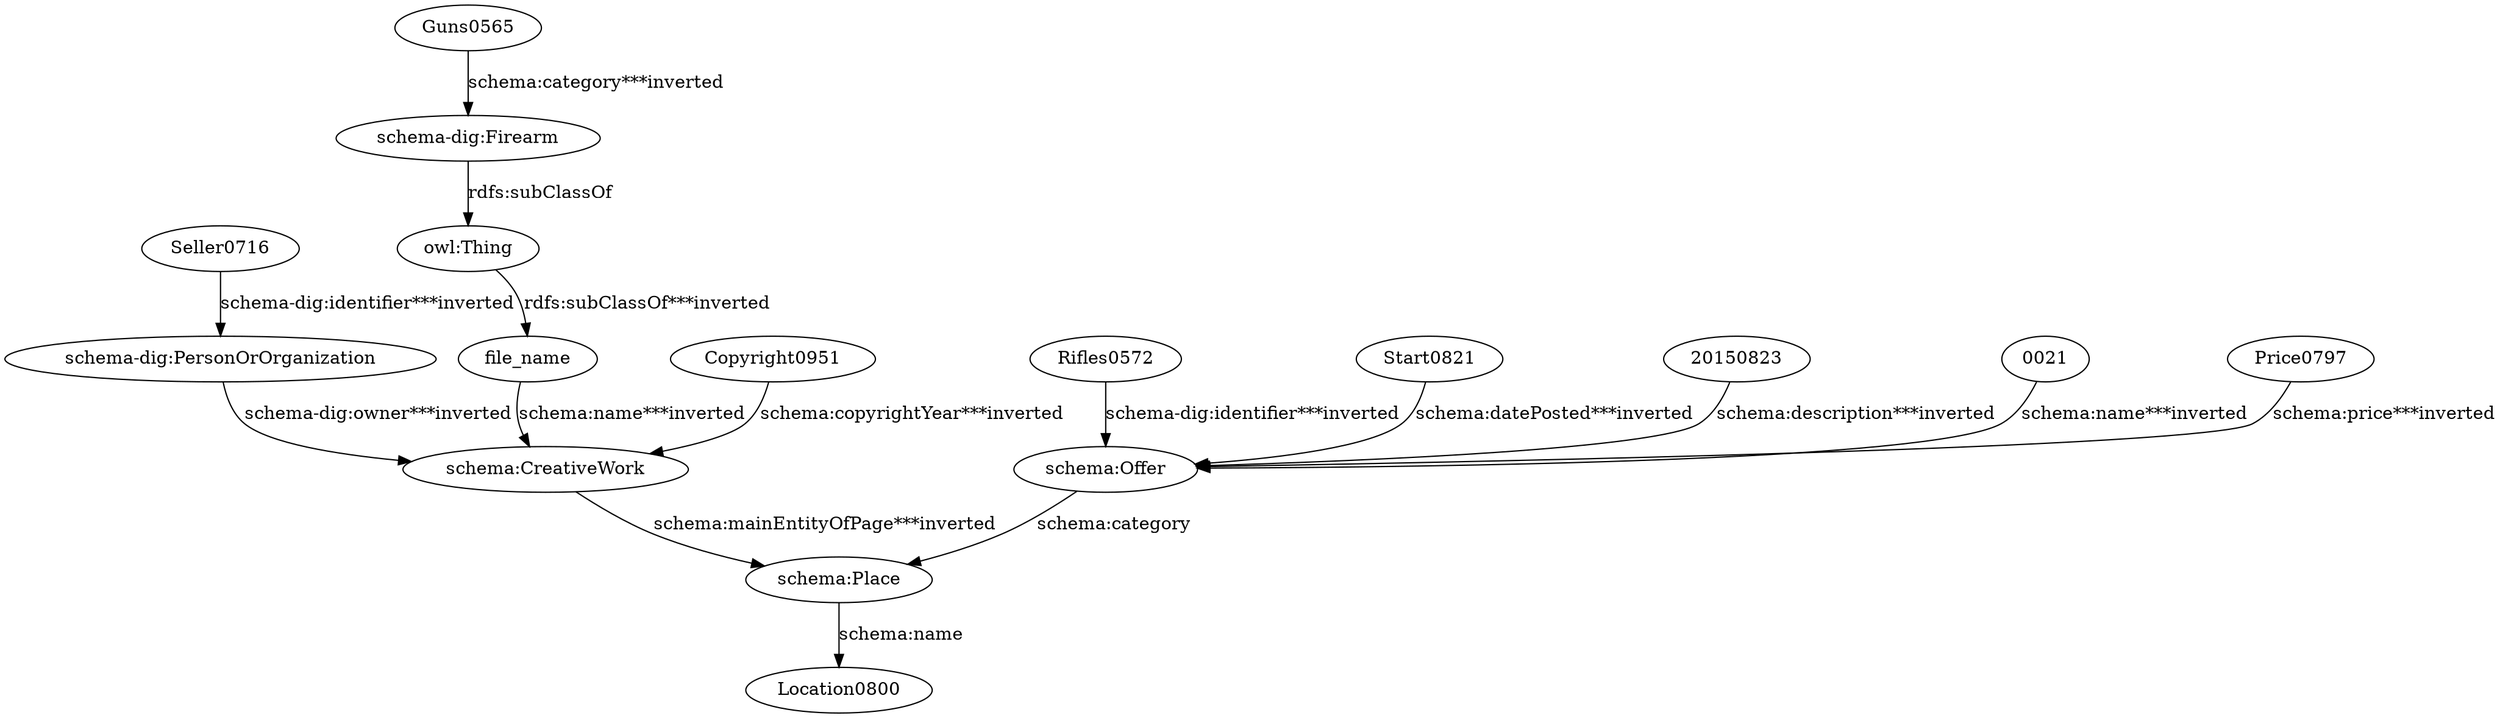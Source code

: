 digraph {
  "20150823" [type=attribute_name,label="20150823"]
  "0021" [type=attribute_name,label="0021"]
  "schema:Offer1" [type=class_uri,label="schema:Offer"]
  Copyright0951 [type=attribute_name,label=Copyright0951]
  "schema:CreativeWork1" [type=class_uri,label="schema:CreativeWork"]
  Guns0565 [type=attribute_name,label=Guns0565]
  "schema-dig:Firearm1" [type=class_uri,label="schema-dig:Firearm"]
  Price0797 [type=attribute_name,label=Price0797]
  Rifles0572 [type=attribute_name,label=Rifles0572]
  Seller0716 [type=attribute_name,label=Seller0716]
  "schema-dig:PersonOrOrganization1" [type=class_uri,label="schema-dig:PersonOrOrganization"]
  Start0821 [type=attribute_name,label=Start0821]
  file_name [type=attribute_name,label=file_name]
  "owl:Thing" [type=special,label="owl:Thing"]
  "schema:Place1" [type=class_uri,label="schema:Place"]
  Location0800 [type=attribute_name,label=Location0800]
  "0021" -> "schema:Offer1" [type=st_property_uri,label="schema:name***inverted",weight=1]
  "20150823" -> "schema:Offer1" [type=st_property_uri,label="schema:description***inverted",weight=1]
  Copyright0951 -> "schema:CreativeWork1" [type=st_property_uri,label="schema:copyrightYear***inverted",weight=1]
  Guns0565 -> "schema-dig:Firearm1" [type=st_property_uri,label="schema:category***inverted",weight=1]
  Price0797 -> "schema:Offer1" [type=st_property_uri,label="schema:price***inverted",weight=1]
  Rifles0572 -> "schema:Offer1" [type=st_property_uri,label="schema-dig:identifier***inverted",weight=1]
  Seller0716 -> "schema-dig:PersonOrOrganization1" [type=st_property_uri,label="schema-dig:identifier***inverted",weight=1]
  Start0821 -> "schema:Offer1" [type=st_property_uri,label="schema:datePosted***inverted",weight=1]
  file_name -> "schema:CreativeWork1" [type=st_property_uri,label="schema:name***inverted",weight=1]
  "owl:Thing" -> file_name [type=inherited,label="rdfs:subClassOf***inverted",weight=0.3333333333333333]
  "schema-dig:Firearm1" -> "owl:Thing" [label="rdfs:subClassOf",type=inherited,weight=0.3333333333333333]
  "schema-dig:PersonOrOrganization1" -> "schema:CreativeWork1" [type=inherited,label="schema-dig:owner***inverted",weight=4]
  "schema:CreativeWork1" -> "schema:Place1" [type=inherited,label="schema:mainEntityOfPage***inverted",weight=4]
  "schema:Offer1" -> "schema:Place1" [label="schema:category",type=inherited,weight=4]
  "schema:Place1" -> Location0800 [label="schema:name",type=st_property_uri]
}
